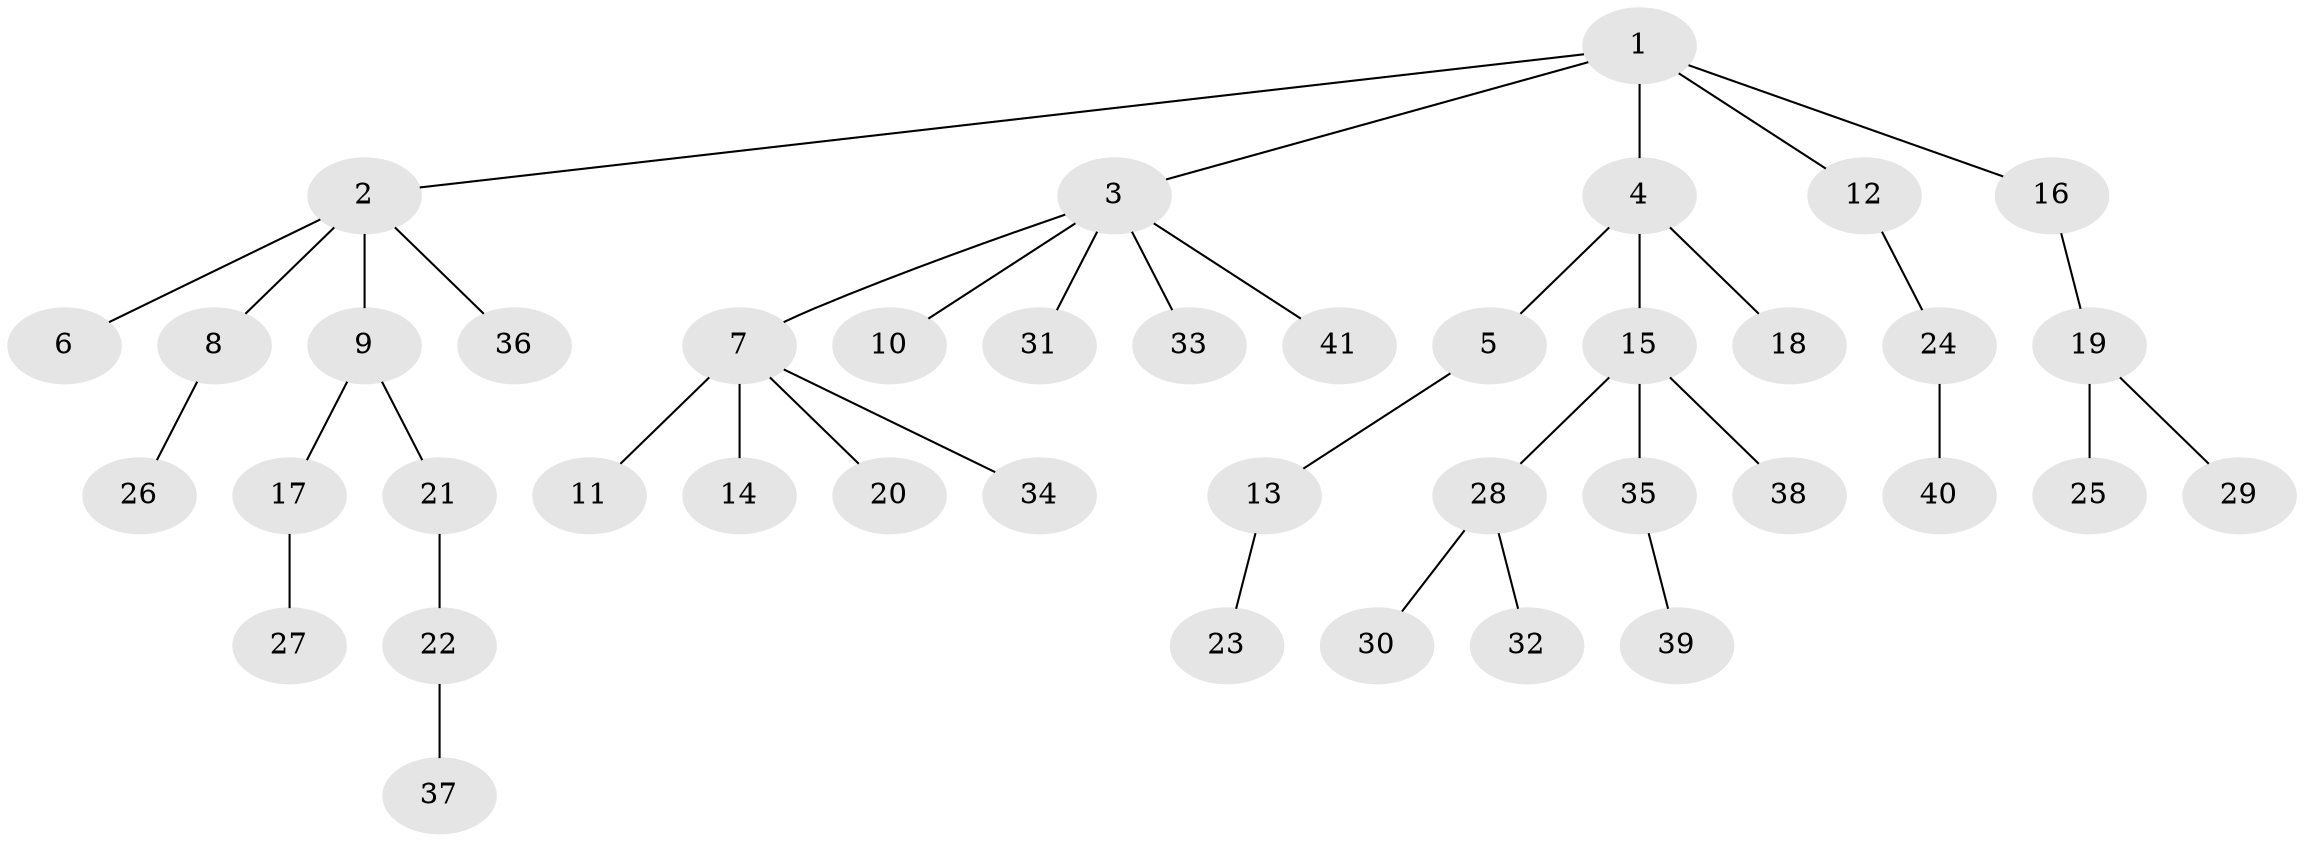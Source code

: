 // original degree distribution, {5: 0.05172413793103448, 6: 0.05172413793103448, 2: 0.2413793103448276, 1: 0.5344827586206896, 4: 0.017241379310344827, 3: 0.10344827586206896}
// Generated by graph-tools (version 1.1) at 2025/51/03/04/25 22:51:44]
// undirected, 41 vertices, 40 edges
graph export_dot {
  node [color=gray90,style=filled];
  1;
  2;
  3;
  4;
  5;
  6;
  7;
  8;
  9;
  10;
  11;
  12;
  13;
  14;
  15;
  16;
  17;
  18;
  19;
  20;
  21;
  22;
  23;
  24;
  25;
  26;
  27;
  28;
  29;
  30;
  31;
  32;
  33;
  34;
  35;
  36;
  37;
  38;
  39;
  40;
  41;
  1 -- 2 [weight=1.0];
  1 -- 3 [weight=1.0];
  1 -- 4 [weight=1.0];
  1 -- 12 [weight=1.0];
  1 -- 16 [weight=1.0];
  2 -- 6 [weight=1.0];
  2 -- 8 [weight=1.0];
  2 -- 9 [weight=1.0];
  2 -- 36 [weight=1.0];
  3 -- 7 [weight=1.0];
  3 -- 10 [weight=1.0];
  3 -- 31 [weight=1.0];
  3 -- 33 [weight=1.0];
  3 -- 41 [weight=1.0];
  4 -- 5 [weight=1.0];
  4 -- 15 [weight=1.0];
  4 -- 18 [weight=1.0];
  5 -- 13 [weight=1.0];
  7 -- 11 [weight=1.0];
  7 -- 14 [weight=1.0];
  7 -- 20 [weight=1.0];
  7 -- 34 [weight=1.0];
  8 -- 26 [weight=1.0];
  9 -- 17 [weight=1.0];
  9 -- 21 [weight=1.0];
  12 -- 24 [weight=1.0];
  13 -- 23 [weight=1.0];
  15 -- 28 [weight=1.0];
  15 -- 35 [weight=1.0];
  15 -- 38 [weight=1.0];
  16 -- 19 [weight=1.0];
  17 -- 27 [weight=1.0];
  19 -- 25 [weight=1.0];
  19 -- 29 [weight=1.0];
  21 -- 22 [weight=1.0];
  22 -- 37 [weight=1.0];
  24 -- 40 [weight=1.0];
  28 -- 30 [weight=1.0];
  28 -- 32 [weight=1.0];
  35 -- 39 [weight=1.0];
}
